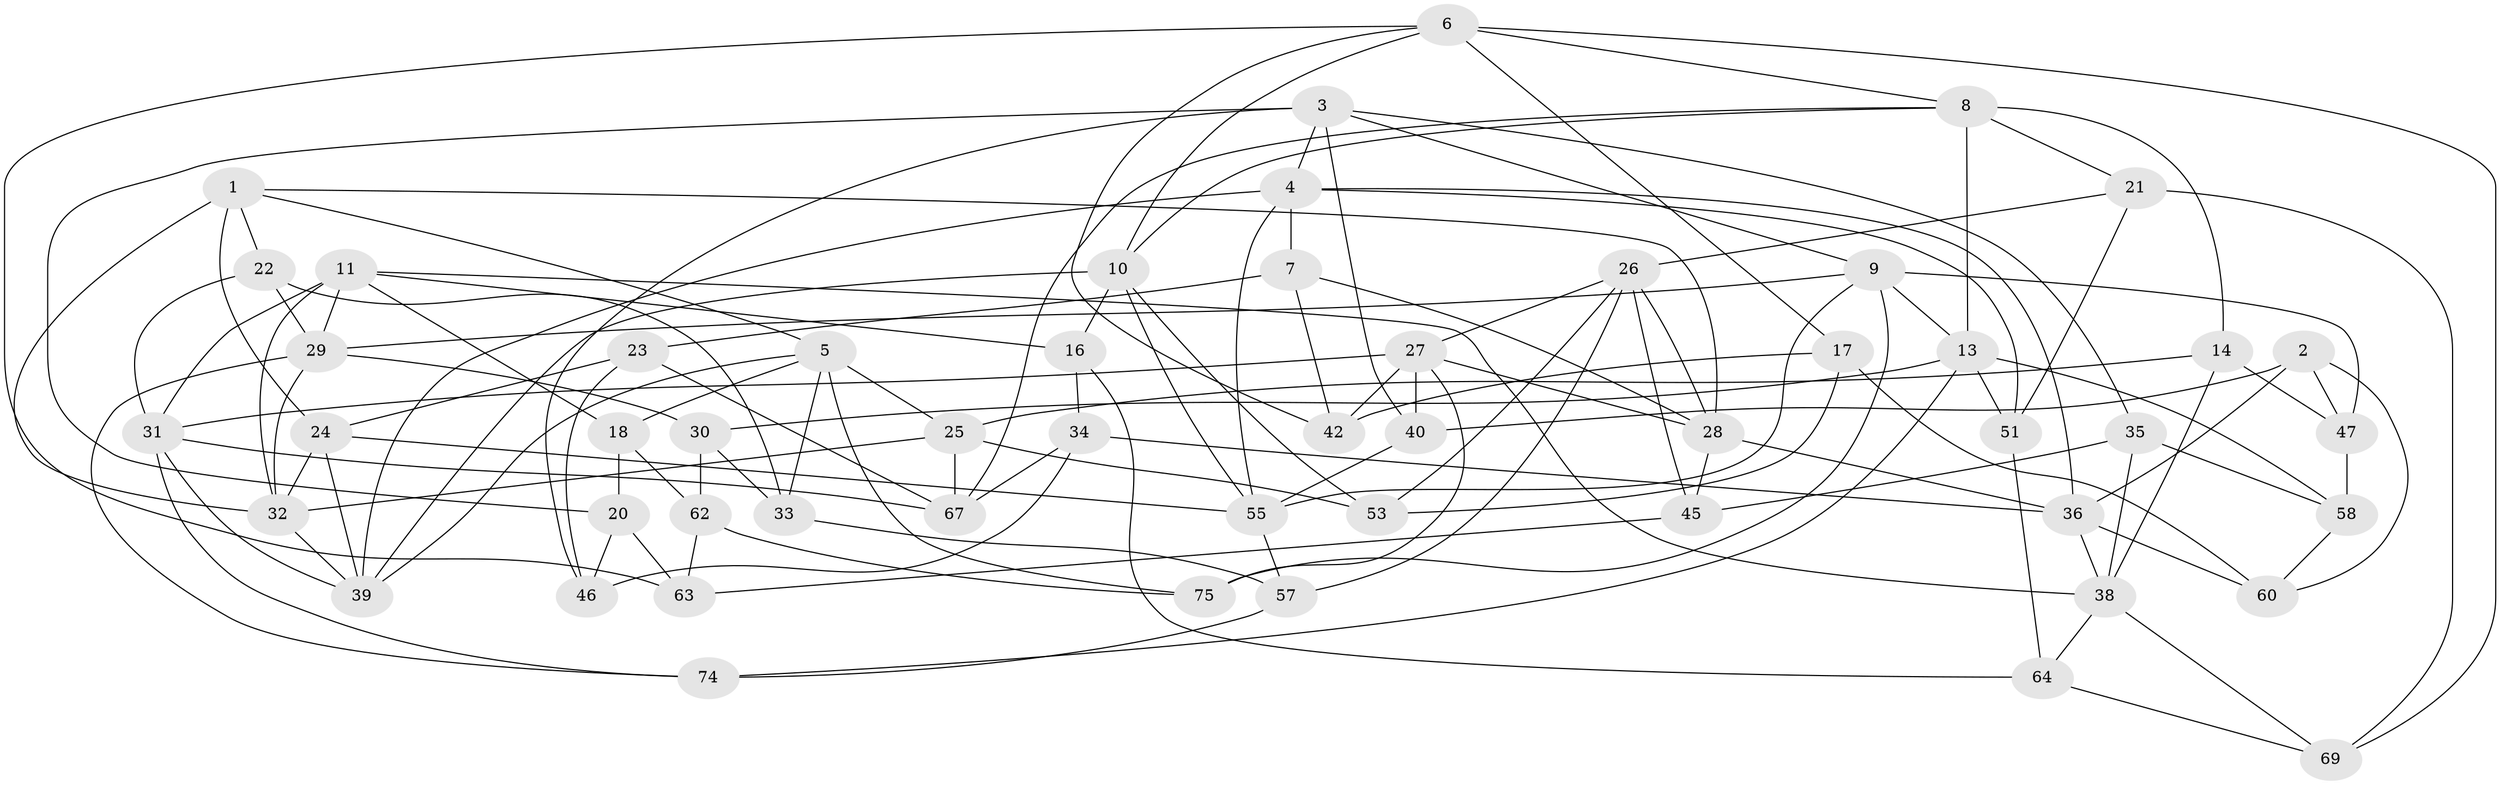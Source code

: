 // Generated by graph-tools (version 1.1) at 2025/52/02/27/25 19:52:29]
// undirected, 53 vertices, 127 edges
graph export_dot {
graph [start="1"]
  node [color=gray90,style=filled];
  1 [super="+54"];
  2;
  3 [super="+50"];
  4 [super="+12"];
  5 [super="+48"];
  6 [super="+15"];
  7;
  8 [super="+19"];
  9 [super="+76"];
  10 [super="+71"];
  11 [super="+43"];
  13 [super="+73"];
  14;
  16;
  17;
  18;
  20;
  21;
  22;
  23;
  24 [super="+56"];
  25 [super="+68"];
  26 [super="+44"];
  27 [super="+41"];
  28 [super="+52"];
  29 [super="+70"];
  30;
  31 [super="+49"];
  32 [super="+66"];
  33;
  34;
  35;
  36 [super="+37"];
  38 [super="+65"];
  39 [super="+61"];
  40;
  42;
  45;
  46;
  47;
  51;
  53;
  55 [super="+59"];
  57;
  58;
  60;
  62;
  63;
  64;
  67 [super="+72"];
  69;
  74;
  75;
  1 -- 24 [weight=2];
  1 -- 22;
  1 -- 28;
  1 -- 32;
  1 -- 5;
  2 -- 60;
  2 -- 40;
  2 -- 47;
  2 -- 36;
  3 -- 46;
  3 -- 20;
  3 -- 40;
  3 -- 35;
  3 -- 4;
  3 -- 9;
  4 -- 7;
  4 -- 51;
  4 -- 36;
  4 -- 55;
  4 -- 39;
  5 -- 18;
  5 -- 25;
  5 -- 33;
  5 -- 75;
  5 -- 39;
  6 -- 8;
  6 -- 63;
  6 -- 69;
  6 -- 17;
  6 -- 42;
  6 -- 10;
  7 -- 23;
  7 -- 42;
  7 -- 28;
  8 -- 14;
  8 -- 21;
  8 -- 10;
  8 -- 67;
  8 -- 13;
  9 -- 47;
  9 -- 75;
  9 -- 29;
  9 -- 13;
  9 -- 55;
  10 -- 16;
  10 -- 53;
  10 -- 39;
  10 -- 55;
  11 -- 32;
  11 -- 31;
  11 -- 16;
  11 -- 18;
  11 -- 29;
  11 -- 38;
  13 -- 74;
  13 -- 51;
  13 -- 58;
  13 -- 30;
  14 -- 47;
  14 -- 25;
  14 -- 38;
  16 -- 34;
  16 -- 64;
  17 -- 53;
  17 -- 42;
  17 -- 60;
  18 -- 20;
  18 -- 62;
  20 -- 63;
  20 -- 46;
  21 -- 69;
  21 -- 51;
  21 -- 26;
  22 -- 33;
  22 -- 29;
  22 -- 31;
  23 -- 24;
  23 -- 46;
  23 -- 67;
  24 -- 39;
  24 -- 55;
  24 -- 32;
  25 -- 67 [weight=2];
  25 -- 53;
  25 -- 32;
  26 -- 57;
  26 -- 53;
  26 -- 27;
  26 -- 45;
  26 -- 28;
  27 -- 75;
  27 -- 31;
  27 -- 42;
  27 -- 40;
  27 -- 28;
  28 -- 45;
  28 -- 36;
  29 -- 30;
  29 -- 32;
  29 -- 74;
  30 -- 62;
  30 -- 33;
  31 -- 39;
  31 -- 67;
  31 -- 74;
  32 -- 39;
  33 -- 57;
  34 -- 46;
  34 -- 67;
  34 -- 36;
  35 -- 45;
  35 -- 58;
  35 -- 38;
  36 -- 60;
  36 -- 38;
  38 -- 64;
  38 -- 69;
  40 -- 55;
  45 -- 63;
  47 -- 58;
  51 -- 64;
  55 -- 57;
  57 -- 74;
  58 -- 60;
  62 -- 63;
  62 -- 75;
  64 -- 69;
}
